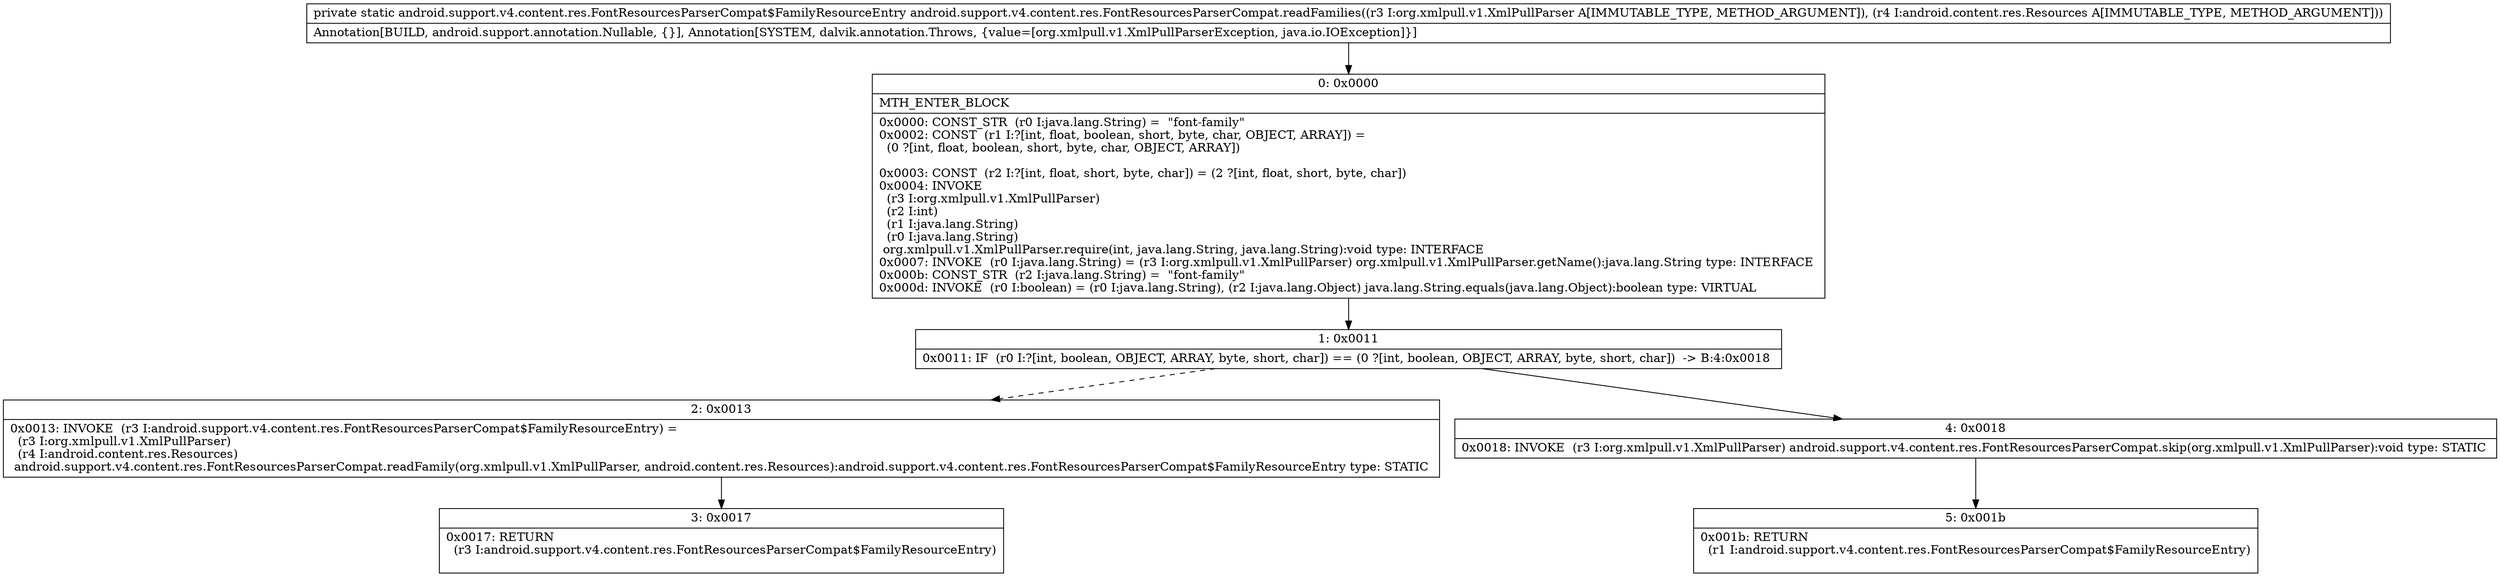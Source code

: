 digraph "CFG forandroid.support.v4.content.res.FontResourcesParserCompat.readFamilies(Lorg\/xmlpull\/v1\/XmlPullParser;Landroid\/content\/res\/Resources;)Landroid\/support\/v4\/content\/res\/FontResourcesParserCompat$FamilyResourceEntry;" {
Node_0 [shape=record,label="{0\:\ 0x0000|MTH_ENTER_BLOCK\l|0x0000: CONST_STR  (r0 I:java.lang.String) =  \"font\-family\" \l0x0002: CONST  (r1 I:?[int, float, boolean, short, byte, char, OBJECT, ARRAY]) = \l  (0 ?[int, float, boolean, short, byte, char, OBJECT, ARRAY])\l \l0x0003: CONST  (r2 I:?[int, float, short, byte, char]) = (2 ?[int, float, short, byte, char]) \l0x0004: INVOKE  \l  (r3 I:org.xmlpull.v1.XmlPullParser)\l  (r2 I:int)\l  (r1 I:java.lang.String)\l  (r0 I:java.lang.String)\l org.xmlpull.v1.XmlPullParser.require(int, java.lang.String, java.lang.String):void type: INTERFACE \l0x0007: INVOKE  (r0 I:java.lang.String) = (r3 I:org.xmlpull.v1.XmlPullParser) org.xmlpull.v1.XmlPullParser.getName():java.lang.String type: INTERFACE \l0x000b: CONST_STR  (r2 I:java.lang.String) =  \"font\-family\" \l0x000d: INVOKE  (r0 I:boolean) = (r0 I:java.lang.String), (r2 I:java.lang.Object) java.lang.String.equals(java.lang.Object):boolean type: VIRTUAL \l}"];
Node_1 [shape=record,label="{1\:\ 0x0011|0x0011: IF  (r0 I:?[int, boolean, OBJECT, ARRAY, byte, short, char]) == (0 ?[int, boolean, OBJECT, ARRAY, byte, short, char])  \-\> B:4:0x0018 \l}"];
Node_2 [shape=record,label="{2\:\ 0x0013|0x0013: INVOKE  (r3 I:android.support.v4.content.res.FontResourcesParserCompat$FamilyResourceEntry) = \l  (r3 I:org.xmlpull.v1.XmlPullParser)\l  (r4 I:android.content.res.Resources)\l android.support.v4.content.res.FontResourcesParserCompat.readFamily(org.xmlpull.v1.XmlPullParser, android.content.res.Resources):android.support.v4.content.res.FontResourcesParserCompat$FamilyResourceEntry type: STATIC \l}"];
Node_3 [shape=record,label="{3\:\ 0x0017|0x0017: RETURN  \l  (r3 I:android.support.v4.content.res.FontResourcesParserCompat$FamilyResourceEntry)\l \l}"];
Node_4 [shape=record,label="{4\:\ 0x0018|0x0018: INVOKE  (r3 I:org.xmlpull.v1.XmlPullParser) android.support.v4.content.res.FontResourcesParserCompat.skip(org.xmlpull.v1.XmlPullParser):void type: STATIC \l}"];
Node_5 [shape=record,label="{5\:\ 0x001b|0x001b: RETURN  \l  (r1 I:android.support.v4.content.res.FontResourcesParserCompat$FamilyResourceEntry)\l \l}"];
MethodNode[shape=record,label="{private static android.support.v4.content.res.FontResourcesParserCompat$FamilyResourceEntry android.support.v4.content.res.FontResourcesParserCompat.readFamilies((r3 I:org.xmlpull.v1.XmlPullParser A[IMMUTABLE_TYPE, METHOD_ARGUMENT]), (r4 I:android.content.res.Resources A[IMMUTABLE_TYPE, METHOD_ARGUMENT]))  | Annotation[BUILD, android.support.annotation.Nullable, \{\}], Annotation[SYSTEM, dalvik.annotation.Throws, \{value=[org.xmlpull.v1.XmlPullParserException, java.io.IOException]\}]\l}"];
MethodNode -> Node_0;
Node_0 -> Node_1;
Node_1 -> Node_2[style=dashed];
Node_1 -> Node_4;
Node_2 -> Node_3;
Node_4 -> Node_5;
}

